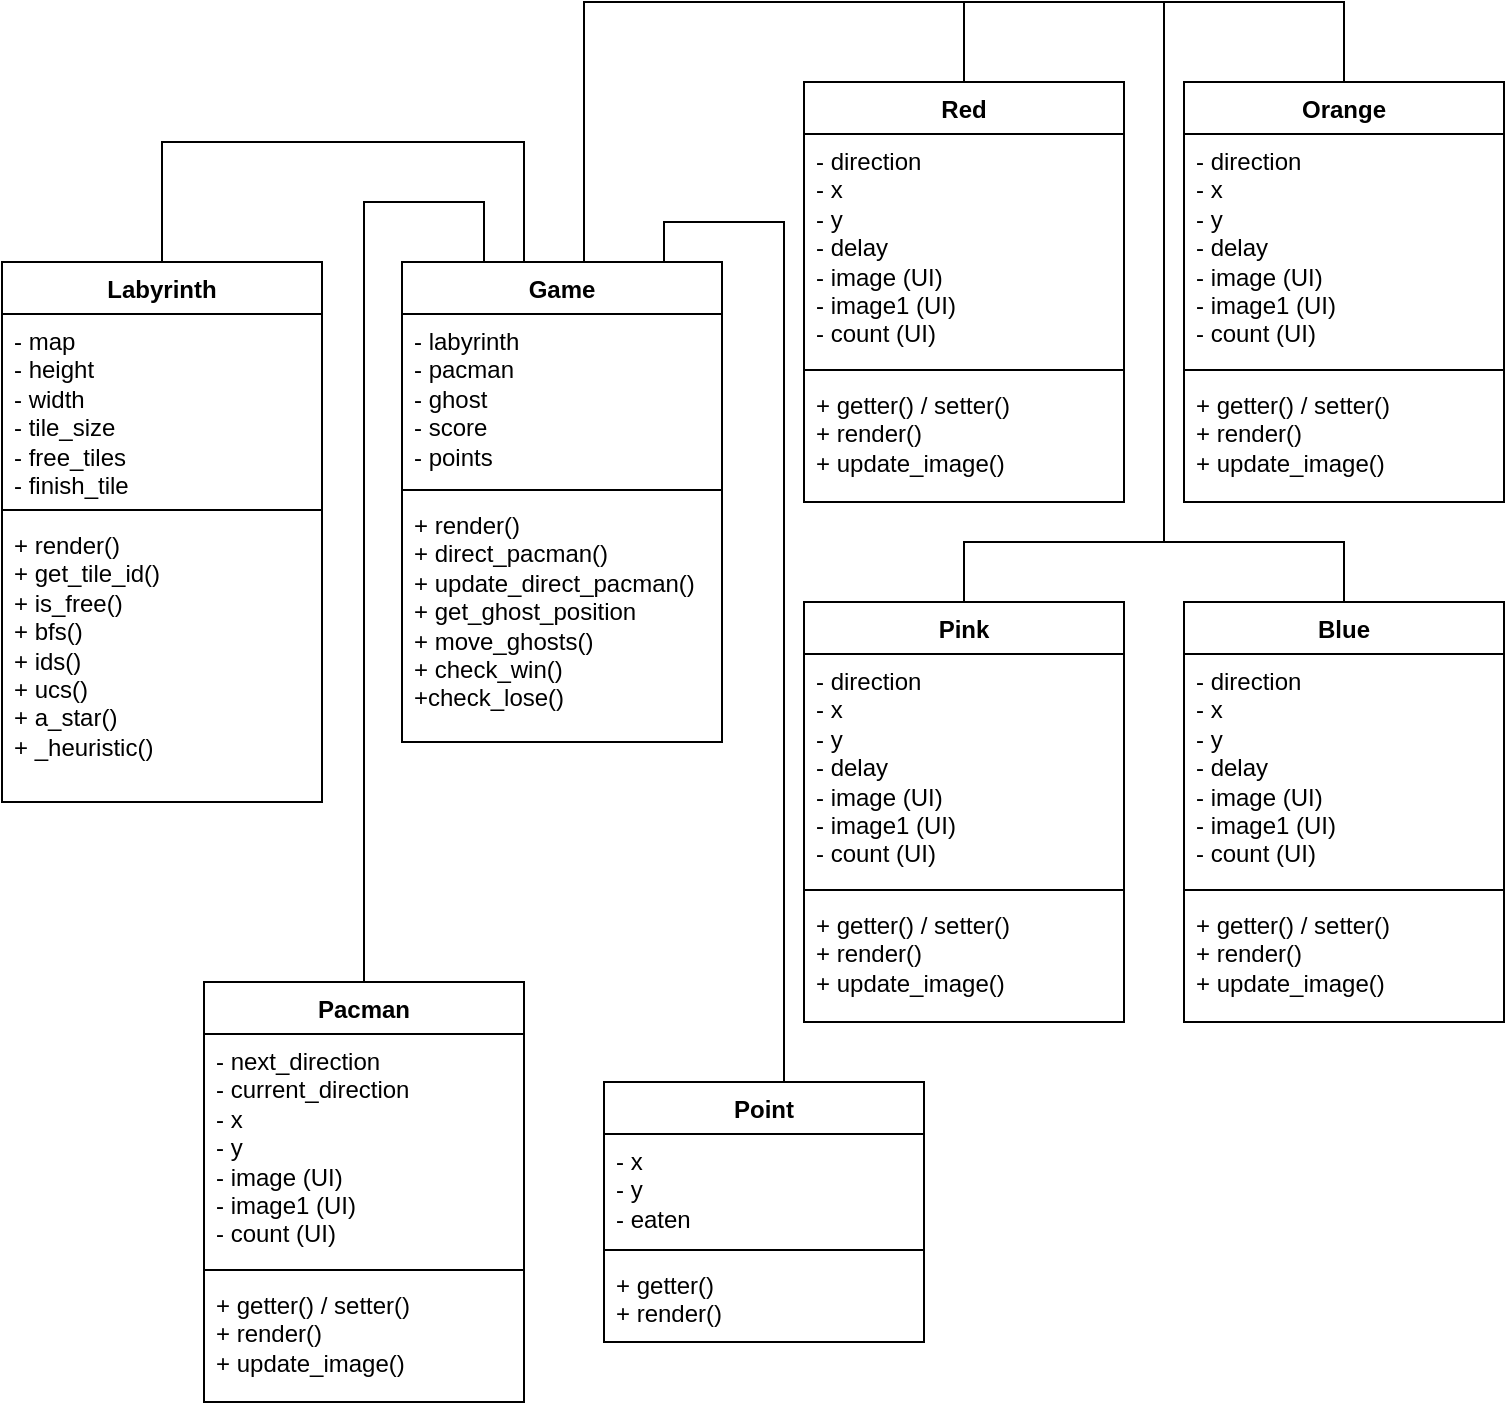 <mxfile version="26.0.16">
  <diagram id="C5RBs43oDa-KdzZeNtuy" name="Page-1">
    <mxGraphModel dx="1980" dy="874" grid="1" gridSize="10" guides="1" tooltips="1" connect="1" arrows="1" fold="1" page="1" pageScale="1" pageWidth="827" pageHeight="1169" math="0" shadow="0">
      <root>
        <mxCell id="WIyWlLk6GJQsqaUBKTNV-0" />
        <mxCell id="WIyWlLk6GJQsqaUBKTNV-1" parent="WIyWlLk6GJQsqaUBKTNV-0" />
        <mxCell id="pdg93lW9iFJ4b4SD4-UE-0" value="Game" style="swimlane;fontStyle=1;align=center;verticalAlign=top;childLayout=stackLayout;horizontal=1;startSize=26;horizontalStack=0;resizeParent=1;resizeParentMax=0;resizeLast=0;collapsible=1;marginBottom=0;whiteSpace=wrap;html=1;" vertex="1" parent="WIyWlLk6GJQsqaUBKTNV-1">
          <mxGeometry x="229" y="150" width="160" height="240" as="geometry" />
        </mxCell>
        <mxCell id="pdg93lW9iFJ4b4SD4-UE-1" value="- labyrinth&lt;div&gt;- pacman&lt;/div&gt;&lt;div&gt;- ghost&lt;/div&gt;&lt;div&gt;- score&lt;/div&gt;&lt;div&gt;- points&lt;/div&gt;" style="text;strokeColor=none;fillColor=none;align=left;verticalAlign=top;spacingLeft=4;spacingRight=4;overflow=hidden;rotatable=0;points=[[0,0.5],[1,0.5]];portConstraint=eastwest;whiteSpace=wrap;html=1;" vertex="1" parent="pdg93lW9iFJ4b4SD4-UE-0">
          <mxGeometry y="26" width="160" height="84" as="geometry" />
        </mxCell>
        <mxCell id="pdg93lW9iFJ4b4SD4-UE-2" value="" style="line;strokeWidth=1;fillColor=none;align=left;verticalAlign=middle;spacingTop=-1;spacingLeft=3;spacingRight=3;rotatable=0;labelPosition=right;points=[];portConstraint=eastwest;strokeColor=inherit;" vertex="1" parent="pdg93lW9iFJ4b4SD4-UE-0">
          <mxGeometry y="110" width="160" height="8" as="geometry" />
        </mxCell>
        <mxCell id="pdg93lW9iFJ4b4SD4-UE-3" value="+ render()&lt;div&gt;+ direct_pacman()&lt;/div&gt;&lt;div&gt;+ update_direct_pacman()&lt;/div&gt;&lt;div&gt;+ get_ghost_position&lt;/div&gt;&lt;div&gt;+ move_ghosts()&lt;/div&gt;&lt;div&gt;+ check_win()&lt;/div&gt;&lt;div&gt;+check_lose()&lt;/div&gt;" style="text;strokeColor=none;fillColor=none;align=left;verticalAlign=top;spacingLeft=4;spacingRight=4;overflow=hidden;rotatable=0;points=[[0,0.5],[1,0.5]];portConstraint=eastwest;whiteSpace=wrap;html=1;" vertex="1" parent="pdg93lW9iFJ4b4SD4-UE-0">
          <mxGeometry y="118" width="160" height="122" as="geometry" />
        </mxCell>
        <mxCell id="pdg93lW9iFJ4b4SD4-UE-4" value="Pacman" style="swimlane;fontStyle=1;align=center;verticalAlign=top;childLayout=stackLayout;horizontal=1;startSize=26;horizontalStack=0;resizeParent=1;resizeParentMax=0;resizeLast=0;collapsible=1;marginBottom=0;whiteSpace=wrap;html=1;" vertex="1" parent="WIyWlLk6GJQsqaUBKTNV-1">
          <mxGeometry x="130" y="510" width="160" height="210" as="geometry" />
        </mxCell>
        <mxCell id="pdg93lW9iFJ4b4SD4-UE-5" value="- next_direction&lt;div&gt;- current_direction&lt;/div&gt;&lt;div&gt;- x&lt;/div&gt;&lt;div&gt;- y&lt;/div&gt;&lt;div&gt;- image (UI)&lt;/div&gt;&lt;div&gt;- image1 (UI)&lt;/div&gt;&lt;div&gt;- count (UI)&lt;/div&gt;&lt;div&gt;&lt;br&gt;&lt;/div&gt;" style="text;strokeColor=none;fillColor=none;align=left;verticalAlign=top;spacingLeft=4;spacingRight=4;overflow=hidden;rotatable=0;points=[[0,0.5],[1,0.5]];portConstraint=eastwest;whiteSpace=wrap;html=1;" vertex="1" parent="pdg93lW9iFJ4b4SD4-UE-4">
          <mxGeometry y="26" width="160" height="114" as="geometry" />
        </mxCell>
        <mxCell id="pdg93lW9iFJ4b4SD4-UE-6" value="" style="line;strokeWidth=1;fillColor=none;align=left;verticalAlign=middle;spacingTop=-1;spacingLeft=3;spacingRight=3;rotatable=0;labelPosition=right;points=[];portConstraint=eastwest;strokeColor=inherit;" vertex="1" parent="pdg93lW9iFJ4b4SD4-UE-4">
          <mxGeometry y="140" width="160" height="8" as="geometry" />
        </mxCell>
        <mxCell id="pdg93lW9iFJ4b4SD4-UE-7" value="&lt;div&gt;&lt;div&gt;+ getter() / setter()&lt;/div&gt;&lt;div&gt;+ render()&lt;div&gt;&lt;/div&gt;&lt;div&gt;+ update_image()&lt;/div&gt;&lt;/div&gt;&lt;/div&gt;" style="text;strokeColor=none;fillColor=none;align=left;verticalAlign=top;spacingLeft=4;spacingRight=4;overflow=hidden;rotatable=0;points=[[0,0.5],[1,0.5]];portConstraint=eastwest;whiteSpace=wrap;html=1;" vertex="1" parent="pdg93lW9iFJ4b4SD4-UE-4">
          <mxGeometry y="148" width="160" height="62" as="geometry" />
        </mxCell>
        <mxCell id="pdg93lW9iFJ4b4SD4-UE-8" value="Labyrinth" style="swimlane;fontStyle=1;align=center;verticalAlign=top;childLayout=stackLayout;horizontal=1;startSize=26;horizontalStack=0;resizeParent=1;resizeParentMax=0;resizeLast=0;collapsible=1;marginBottom=0;whiteSpace=wrap;html=1;" vertex="1" parent="WIyWlLk6GJQsqaUBKTNV-1">
          <mxGeometry x="29" y="150" width="160" height="270" as="geometry" />
        </mxCell>
        <mxCell id="pdg93lW9iFJ4b4SD4-UE-9" value="- map&lt;div&gt;- height&lt;/div&gt;&lt;div&gt;- width&lt;/div&gt;&lt;div&gt;- tile_size&lt;/div&gt;&lt;div&gt;- free_tiles&lt;/div&gt;&lt;div&gt;- finish_tile&lt;/div&gt;" style="text;strokeColor=none;fillColor=none;align=left;verticalAlign=top;spacingLeft=4;spacingRight=4;overflow=hidden;rotatable=0;points=[[0,0.5],[1,0.5]];portConstraint=eastwest;whiteSpace=wrap;html=1;" vertex="1" parent="pdg93lW9iFJ4b4SD4-UE-8">
          <mxGeometry y="26" width="160" height="94" as="geometry" />
        </mxCell>
        <mxCell id="pdg93lW9iFJ4b4SD4-UE-10" value="" style="line;strokeWidth=1;fillColor=none;align=left;verticalAlign=middle;spacingTop=-1;spacingLeft=3;spacingRight=3;rotatable=0;labelPosition=right;points=[];portConstraint=eastwest;strokeColor=inherit;" vertex="1" parent="pdg93lW9iFJ4b4SD4-UE-8">
          <mxGeometry y="120" width="160" height="8" as="geometry" />
        </mxCell>
        <mxCell id="pdg93lW9iFJ4b4SD4-UE-11" value="+ render()&lt;div&gt;+ get_tile_id()&lt;/div&gt;&lt;div&gt;+ is_free()&lt;/div&gt;&lt;div&gt;+ bfs()&lt;/div&gt;&lt;div&gt;+ ids()&lt;/div&gt;&lt;div&gt;+ ucs()&lt;/div&gt;&lt;div&gt;+ a_star()&lt;br&gt;&lt;/div&gt;&lt;div&gt;+ _heuristic()&lt;/div&gt;&lt;div&gt;&lt;br&gt;&lt;/div&gt;" style="text;strokeColor=none;fillColor=none;align=left;verticalAlign=top;spacingLeft=4;spacingRight=4;overflow=hidden;rotatable=0;points=[[0,0.5],[1,0.5]];portConstraint=eastwest;whiteSpace=wrap;html=1;" vertex="1" parent="pdg93lW9iFJ4b4SD4-UE-8">
          <mxGeometry y="128" width="160" height="142" as="geometry" />
        </mxCell>
        <mxCell id="pdg93lW9iFJ4b4SD4-UE-31" value="" style="endArrow=none;html=1;edgeStyle=orthogonalEdgeStyle;rounded=0;exitX=0.5;exitY=0;exitDx=0;exitDy=0;entryX=0.5;entryY=0;entryDx=0;entryDy=0;" edge="1" parent="WIyWlLk6GJQsqaUBKTNV-1" source="pdg93lW9iFJ4b4SD4-UE-0" target="pdg93lW9iFJ4b4SD4-UE-8">
          <mxGeometry relative="1" as="geometry">
            <mxPoint x="419" y="50" as="sourcePoint" />
            <mxPoint x="579" y="50" as="targetPoint" />
            <Array as="points">
              <mxPoint x="290" y="150" />
              <mxPoint x="290" y="90" />
              <mxPoint x="109" y="90" />
            </Array>
          </mxGeometry>
        </mxCell>
        <mxCell id="pdg93lW9iFJ4b4SD4-UE-34" value="" style="endArrow=none;html=1;edgeStyle=orthogonalEdgeStyle;rounded=0;entryX=0.5;entryY=0;entryDx=0;entryDy=0;" edge="1" parent="WIyWlLk6GJQsqaUBKTNV-1" target="pdg93lW9iFJ4b4SD4-UE-4">
          <mxGeometry relative="1" as="geometry">
            <mxPoint x="310" y="150" as="sourcePoint" />
            <mxPoint x="119" y="160" as="targetPoint" />
            <Array as="points">
              <mxPoint x="270" y="150" />
              <mxPoint x="270" y="120" />
              <mxPoint x="210" y="120" />
            </Array>
          </mxGeometry>
        </mxCell>
        <mxCell id="pdg93lW9iFJ4b4SD4-UE-35" value="Red" style="swimlane;fontStyle=1;align=center;verticalAlign=top;childLayout=stackLayout;horizontal=1;startSize=26;horizontalStack=0;resizeParent=1;resizeParentMax=0;resizeLast=0;collapsible=1;marginBottom=0;whiteSpace=wrap;html=1;" vertex="1" parent="WIyWlLk6GJQsqaUBKTNV-1">
          <mxGeometry x="430" y="60" width="160" height="210" as="geometry" />
        </mxCell>
        <mxCell id="pdg93lW9iFJ4b4SD4-UE-36" value="&lt;div&gt;- direction&lt;/div&gt;&lt;div&gt;- x&lt;/div&gt;&lt;div&gt;- y&lt;/div&gt;&lt;div&gt;- delay&lt;/div&gt;&lt;div&gt;- image (UI)&lt;/div&gt;&lt;div&gt;- image1 (UI)&lt;/div&gt;&lt;div&gt;- count (UI)&lt;/div&gt;" style="text;strokeColor=none;fillColor=none;align=left;verticalAlign=top;spacingLeft=4;spacingRight=4;overflow=hidden;rotatable=0;points=[[0,0.5],[1,0.5]];portConstraint=eastwest;whiteSpace=wrap;html=1;" vertex="1" parent="pdg93lW9iFJ4b4SD4-UE-35">
          <mxGeometry y="26" width="160" height="114" as="geometry" />
        </mxCell>
        <mxCell id="pdg93lW9iFJ4b4SD4-UE-37" value="" style="line;strokeWidth=1;fillColor=none;align=left;verticalAlign=middle;spacingTop=-1;spacingLeft=3;spacingRight=3;rotatable=0;labelPosition=right;points=[];portConstraint=eastwest;strokeColor=inherit;" vertex="1" parent="pdg93lW9iFJ4b4SD4-UE-35">
          <mxGeometry y="140" width="160" height="8" as="geometry" />
        </mxCell>
        <mxCell id="pdg93lW9iFJ4b4SD4-UE-38" value="&lt;div&gt;&lt;div&gt;+ getter() / setter()&lt;/div&gt;&lt;div&gt;+ render()&lt;div&gt;&lt;/div&gt;&lt;div&gt;+ update_image()&lt;/div&gt;&lt;/div&gt;&lt;/div&gt;" style="text;strokeColor=none;fillColor=none;align=left;verticalAlign=top;spacingLeft=4;spacingRight=4;overflow=hidden;rotatable=0;points=[[0,0.5],[1,0.5]];portConstraint=eastwest;whiteSpace=wrap;html=1;" vertex="1" parent="pdg93lW9iFJ4b4SD4-UE-35">
          <mxGeometry y="148" width="160" height="62" as="geometry" />
        </mxCell>
        <mxCell id="pdg93lW9iFJ4b4SD4-UE-39" value="Pink" style="swimlane;fontStyle=1;align=center;verticalAlign=top;childLayout=stackLayout;horizontal=1;startSize=26;horizontalStack=0;resizeParent=1;resizeParentMax=0;resizeLast=0;collapsible=1;marginBottom=0;whiteSpace=wrap;html=1;" vertex="1" parent="WIyWlLk6GJQsqaUBKTNV-1">
          <mxGeometry x="430" y="320" width="160" height="210" as="geometry" />
        </mxCell>
        <mxCell id="pdg93lW9iFJ4b4SD4-UE-40" value="&lt;div&gt;- direction&lt;/div&gt;&lt;div&gt;- x&lt;/div&gt;&lt;div&gt;- y&lt;/div&gt;&lt;div&gt;- delay&lt;/div&gt;&lt;div&gt;- image (UI)&lt;/div&gt;&lt;div&gt;- image1 (UI)&lt;/div&gt;&lt;div&gt;- count (UI)&lt;/div&gt;" style="text;strokeColor=none;fillColor=none;align=left;verticalAlign=top;spacingLeft=4;spacingRight=4;overflow=hidden;rotatable=0;points=[[0,0.5],[1,0.5]];portConstraint=eastwest;whiteSpace=wrap;html=1;" vertex="1" parent="pdg93lW9iFJ4b4SD4-UE-39">
          <mxGeometry y="26" width="160" height="114" as="geometry" />
        </mxCell>
        <mxCell id="pdg93lW9iFJ4b4SD4-UE-41" value="" style="line;strokeWidth=1;fillColor=none;align=left;verticalAlign=middle;spacingTop=-1;spacingLeft=3;spacingRight=3;rotatable=0;labelPosition=right;points=[];portConstraint=eastwest;strokeColor=inherit;" vertex="1" parent="pdg93lW9iFJ4b4SD4-UE-39">
          <mxGeometry y="140" width="160" height="8" as="geometry" />
        </mxCell>
        <mxCell id="pdg93lW9iFJ4b4SD4-UE-42" value="&lt;div&gt;&lt;div&gt;+ getter() / setter()&lt;/div&gt;&lt;div&gt;+ render()&lt;div&gt;&lt;/div&gt;&lt;div&gt;+ update_image()&lt;/div&gt;&lt;/div&gt;&lt;/div&gt;" style="text;strokeColor=none;fillColor=none;align=left;verticalAlign=top;spacingLeft=4;spacingRight=4;overflow=hidden;rotatable=0;points=[[0,0.5],[1,0.5]];portConstraint=eastwest;whiteSpace=wrap;html=1;" vertex="1" parent="pdg93lW9iFJ4b4SD4-UE-39">
          <mxGeometry y="148" width="160" height="62" as="geometry" />
        </mxCell>
        <mxCell id="pdg93lW9iFJ4b4SD4-UE-43" value="Blue" style="swimlane;fontStyle=1;align=center;verticalAlign=top;childLayout=stackLayout;horizontal=1;startSize=26;horizontalStack=0;resizeParent=1;resizeParentMax=0;resizeLast=0;collapsible=1;marginBottom=0;whiteSpace=wrap;html=1;" vertex="1" parent="WIyWlLk6GJQsqaUBKTNV-1">
          <mxGeometry x="620" y="320" width="160" height="210" as="geometry" />
        </mxCell>
        <mxCell id="pdg93lW9iFJ4b4SD4-UE-44" value="&lt;div&gt;- direction&lt;/div&gt;&lt;div&gt;- x&lt;/div&gt;&lt;div&gt;- y&lt;/div&gt;&lt;div&gt;- delay&lt;/div&gt;&lt;div&gt;- image (UI)&lt;/div&gt;&lt;div&gt;- image1 (UI)&lt;/div&gt;&lt;div&gt;- count (UI)&lt;/div&gt;" style="text;strokeColor=none;fillColor=none;align=left;verticalAlign=top;spacingLeft=4;spacingRight=4;overflow=hidden;rotatable=0;points=[[0,0.5],[1,0.5]];portConstraint=eastwest;whiteSpace=wrap;html=1;" vertex="1" parent="pdg93lW9iFJ4b4SD4-UE-43">
          <mxGeometry y="26" width="160" height="114" as="geometry" />
        </mxCell>
        <mxCell id="pdg93lW9iFJ4b4SD4-UE-45" value="" style="line;strokeWidth=1;fillColor=none;align=left;verticalAlign=middle;spacingTop=-1;spacingLeft=3;spacingRight=3;rotatable=0;labelPosition=right;points=[];portConstraint=eastwest;strokeColor=inherit;" vertex="1" parent="pdg93lW9iFJ4b4SD4-UE-43">
          <mxGeometry y="140" width="160" height="8" as="geometry" />
        </mxCell>
        <mxCell id="pdg93lW9iFJ4b4SD4-UE-46" value="&lt;div&gt;&lt;div&gt;+ getter() / setter()&lt;/div&gt;&lt;div&gt;+ render()&lt;div&gt;&lt;/div&gt;&lt;div&gt;+ update_image()&lt;/div&gt;&lt;/div&gt;&lt;/div&gt;" style="text;strokeColor=none;fillColor=none;align=left;verticalAlign=top;spacingLeft=4;spacingRight=4;overflow=hidden;rotatable=0;points=[[0,0.5],[1,0.5]];portConstraint=eastwest;whiteSpace=wrap;html=1;" vertex="1" parent="pdg93lW9iFJ4b4SD4-UE-43">
          <mxGeometry y="148" width="160" height="62" as="geometry" />
        </mxCell>
        <mxCell id="pdg93lW9iFJ4b4SD4-UE-47" value="Orange" style="swimlane;fontStyle=1;align=center;verticalAlign=top;childLayout=stackLayout;horizontal=1;startSize=26;horizontalStack=0;resizeParent=1;resizeParentMax=0;resizeLast=0;collapsible=1;marginBottom=0;whiteSpace=wrap;html=1;" vertex="1" parent="WIyWlLk6GJQsqaUBKTNV-1">
          <mxGeometry x="620" y="60" width="160" height="210" as="geometry" />
        </mxCell>
        <mxCell id="pdg93lW9iFJ4b4SD4-UE-48" value="&lt;div&gt;- direction&lt;/div&gt;&lt;div&gt;- x&lt;/div&gt;&lt;div&gt;- y&lt;/div&gt;&lt;div&gt;- delay&lt;/div&gt;&lt;div&gt;- image (UI)&lt;/div&gt;&lt;div&gt;- image1 (UI)&lt;/div&gt;&lt;div&gt;- count (UI)&lt;/div&gt;" style="text;strokeColor=none;fillColor=none;align=left;verticalAlign=top;spacingLeft=4;spacingRight=4;overflow=hidden;rotatable=0;points=[[0,0.5],[1,0.5]];portConstraint=eastwest;whiteSpace=wrap;html=1;" vertex="1" parent="pdg93lW9iFJ4b4SD4-UE-47">
          <mxGeometry y="26" width="160" height="114" as="geometry" />
        </mxCell>
        <mxCell id="pdg93lW9iFJ4b4SD4-UE-49" value="" style="line;strokeWidth=1;fillColor=none;align=left;verticalAlign=middle;spacingTop=-1;spacingLeft=3;spacingRight=3;rotatable=0;labelPosition=right;points=[];portConstraint=eastwest;strokeColor=inherit;" vertex="1" parent="pdg93lW9iFJ4b4SD4-UE-47">
          <mxGeometry y="140" width="160" height="8" as="geometry" />
        </mxCell>
        <mxCell id="pdg93lW9iFJ4b4SD4-UE-50" value="&lt;div&gt;&lt;div&gt;+ getter() / setter()&lt;/div&gt;&lt;div&gt;+ render()&lt;div&gt;&lt;/div&gt;&lt;div&gt;+ update_image()&lt;/div&gt;&lt;/div&gt;&lt;/div&gt;" style="text;strokeColor=none;fillColor=none;align=left;verticalAlign=top;spacingLeft=4;spacingRight=4;overflow=hidden;rotatable=0;points=[[0,0.5],[1,0.5]];portConstraint=eastwest;whiteSpace=wrap;html=1;" vertex="1" parent="pdg93lW9iFJ4b4SD4-UE-47">
          <mxGeometry y="148" width="160" height="62" as="geometry" />
        </mxCell>
        <mxCell id="pdg93lW9iFJ4b4SD4-UE-51" value="" style="endArrow=none;html=1;edgeStyle=orthogonalEdgeStyle;rounded=0;exitX=0.5;exitY=0;exitDx=0;exitDy=0;entryX=0.5;entryY=0;entryDx=0;entryDy=0;" edge="1" parent="WIyWlLk6GJQsqaUBKTNV-1" target="pdg93lW9iFJ4b4SD4-UE-35">
          <mxGeometry relative="1" as="geometry">
            <mxPoint x="340.05" y="150" as="sourcePoint" />
            <mxPoint x="140.05" y="150" as="targetPoint" />
            <Array as="points">
              <mxPoint x="320" y="150" />
              <mxPoint x="320" y="20" />
              <mxPoint x="510" y="20" />
            </Array>
          </mxGeometry>
        </mxCell>
        <mxCell id="pdg93lW9iFJ4b4SD4-UE-52" value="" style="endArrow=none;html=1;edgeStyle=orthogonalEdgeStyle;rounded=0;entryX=0.5;entryY=0;entryDx=0;entryDy=0;" edge="1" parent="WIyWlLk6GJQsqaUBKTNV-1" target="pdg93lW9iFJ4b4SD4-UE-47">
          <mxGeometry relative="1" as="geometry">
            <mxPoint x="340" y="150" as="sourcePoint" />
            <mxPoint x="511" y="69" as="targetPoint" />
            <Array as="points">
              <mxPoint x="341" y="150" />
              <mxPoint x="320" y="150" />
              <mxPoint x="320" y="20" />
              <mxPoint x="700" y="20" />
            </Array>
          </mxGeometry>
        </mxCell>
        <mxCell id="pdg93lW9iFJ4b4SD4-UE-53" value="" style="endArrow=none;html=1;edgeStyle=orthogonalEdgeStyle;rounded=0;" edge="1" parent="WIyWlLk6GJQsqaUBKTNV-1">
          <mxGeometry relative="1" as="geometry">
            <mxPoint x="600" y="20" as="sourcePoint" />
            <mxPoint x="610" y="290" as="targetPoint" />
            <Array as="points">
              <mxPoint x="610" y="20" />
              <mxPoint x="610" y="200" />
            </Array>
          </mxGeometry>
        </mxCell>
        <mxCell id="pdg93lW9iFJ4b4SD4-UE-56" value="" style="endArrow=none;html=1;edgeStyle=orthogonalEdgeStyle;rounded=0;exitX=0.5;exitY=0;exitDx=0;exitDy=0;entryX=0.5;entryY=0;entryDx=0;entryDy=0;" edge="1" parent="WIyWlLk6GJQsqaUBKTNV-1" source="pdg93lW9iFJ4b4SD4-UE-39" target="pdg93lW9iFJ4b4SD4-UE-43">
          <mxGeometry relative="1" as="geometry">
            <mxPoint x="610" y="30" as="sourcePoint" />
            <mxPoint x="700" y="290" as="targetPoint" />
            <Array as="points">
              <mxPoint x="510" y="290" />
              <mxPoint x="700" y="290" />
            </Array>
          </mxGeometry>
        </mxCell>
        <mxCell id="pdg93lW9iFJ4b4SD4-UE-57" value="Point" style="swimlane;fontStyle=1;align=center;verticalAlign=top;childLayout=stackLayout;horizontal=1;startSize=26;horizontalStack=0;resizeParent=1;resizeParentMax=0;resizeLast=0;collapsible=1;marginBottom=0;whiteSpace=wrap;html=1;" vertex="1" parent="WIyWlLk6GJQsqaUBKTNV-1">
          <mxGeometry x="330" y="560" width="160" height="130" as="geometry" />
        </mxCell>
        <mxCell id="pdg93lW9iFJ4b4SD4-UE-58" value="&lt;div&gt;- x&lt;/div&gt;&lt;div&gt;- y&amp;nbsp;&lt;/div&gt;&lt;div&gt;- eaten&lt;/div&gt;" style="text;strokeColor=none;fillColor=none;align=left;verticalAlign=top;spacingLeft=4;spacingRight=4;overflow=hidden;rotatable=0;points=[[0,0.5],[1,0.5]];portConstraint=eastwest;whiteSpace=wrap;html=1;" vertex="1" parent="pdg93lW9iFJ4b4SD4-UE-57">
          <mxGeometry y="26" width="160" height="54" as="geometry" />
        </mxCell>
        <mxCell id="pdg93lW9iFJ4b4SD4-UE-59" value="" style="line;strokeWidth=1;fillColor=none;align=left;verticalAlign=middle;spacingTop=-1;spacingLeft=3;spacingRight=3;rotatable=0;labelPosition=right;points=[];portConstraint=eastwest;strokeColor=inherit;" vertex="1" parent="pdg93lW9iFJ4b4SD4-UE-57">
          <mxGeometry y="80" width="160" height="8" as="geometry" />
        </mxCell>
        <mxCell id="pdg93lW9iFJ4b4SD4-UE-60" value="&lt;div&gt;+ getter()&amp;nbsp;&lt;/div&gt;&lt;div&gt;+ render()&lt;/div&gt;" style="text;strokeColor=none;fillColor=none;align=left;verticalAlign=top;spacingLeft=4;spacingRight=4;overflow=hidden;rotatable=0;points=[[0,0.5],[1,0.5]];portConstraint=eastwest;whiteSpace=wrap;html=1;" vertex="1" parent="pdg93lW9iFJ4b4SD4-UE-57">
          <mxGeometry y="88" width="160" height="42" as="geometry" />
        </mxCell>
        <mxCell id="pdg93lW9iFJ4b4SD4-UE-62" value="" style="endArrow=none;html=1;edgeStyle=orthogonalEdgeStyle;rounded=0;entryX=0.5;entryY=0;entryDx=0;entryDy=0;exitX=0.5;exitY=0;exitDx=0;exitDy=0;" edge="1" parent="WIyWlLk6GJQsqaUBKTNV-1" source="pdg93lW9iFJ4b4SD4-UE-0" target="pdg93lW9iFJ4b4SD4-UE-57">
          <mxGeometry relative="1" as="geometry">
            <mxPoint x="320" y="160" as="sourcePoint" />
            <mxPoint x="410" y="480" as="targetPoint" />
            <Array as="points">
              <mxPoint x="360" y="150" />
              <mxPoint x="360" y="130" />
              <mxPoint x="420" y="130" />
              <mxPoint x="420" y="560" />
            </Array>
          </mxGeometry>
        </mxCell>
      </root>
    </mxGraphModel>
  </diagram>
</mxfile>
